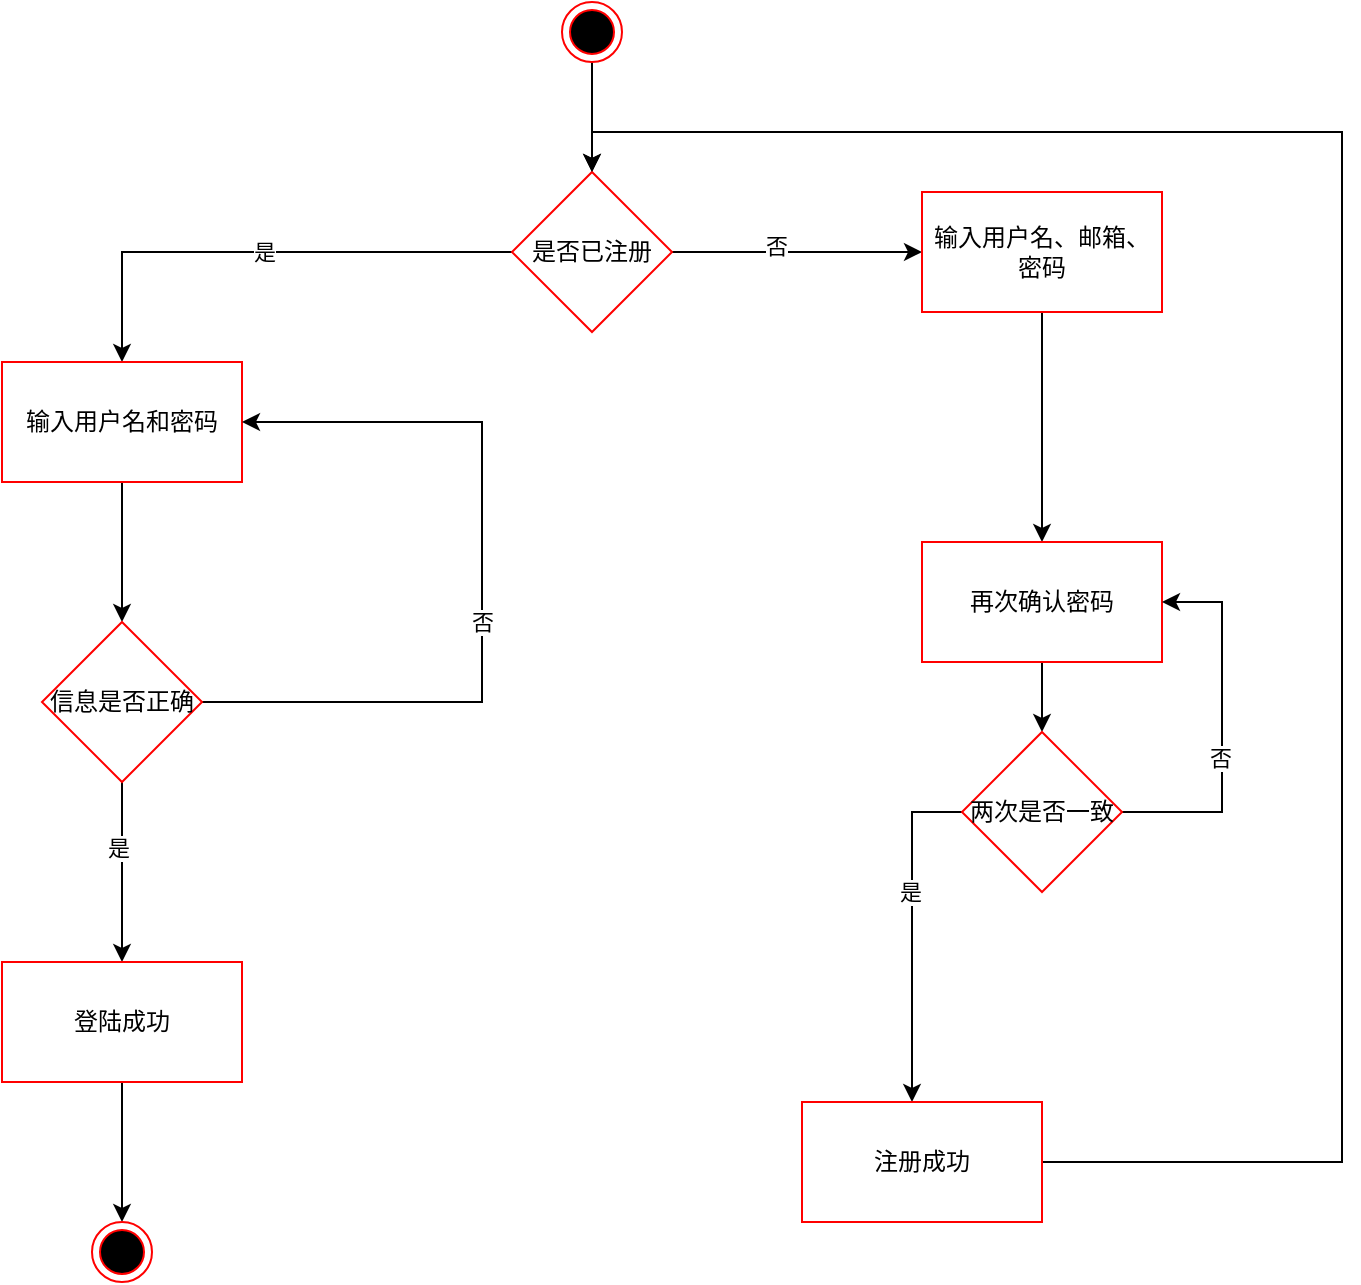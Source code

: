 <mxfile version="21.1.5" type="device">
  <diagram name="第 1 页" id="q1Zje_L8uIQrVBP5tb2j">
    <mxGraphModel dx="1045" dy="578" grid="1" gridSize="10" guides="1" tooltips="1" connect="1" arrows="1" fold="1" page="1" pageScale="1" pageWidth="827" pageHeight="1169" math="0" shadow="0">
      <root>
        <mxCell id="0" />
        <mxCell id="1" parent="0" />
        <mxCell id="R-gfNX3bE267YXfzRcQb-65" value="" style="edgeStyle=orthogonalEdgeStyle;rounded=0;orthogonalLoop=1;jettySize=auto;html=1;" edge="1" parent="1" source="R-gfNX3bE267YXfzRcQb-63" target="R-gfNX3bE267YXfzRcQb-64">
          <mxGeometry relative="1" as="geometry" />
        </mxCell>
        <mxCell id="R-gfNX3bE267YXfzRcQb-63" value="" style="ellipse;html=1;shape=endState;fillColor=#000000;strokeColor=#ff0000;" vertex="1" parent="1">
          <mxGeometry x="400" y="30" width="30" height="30" as="geometry" />
        </mxCell>
        <mxCell id="R-gfNX3bE267YXfzRcQb-67" value="" style="edgeStyle=orthogonalEdgeStyle;rounded=0;orthogonalLoop=1;jettySize=auto;html=1;" edge="1" parent="1" source="R-gfNX3bE267YXfzRcQb-64" target="R-gfNX3bE267YXfzRcQb-66">
          <mxGeometry relative="1" as="geometry" />
        </mxCell>
        <mxCell id="R-gfNX3bE267YXfzRcQb-86" value="是" style="edgeLabel;html=1;align=center;verticalAlign=middle;resizable=0;points=[];" vertex="1" connectable="0" parent="R-gfNX3bE267YXfzRcQb-67">
          <mxGeometry x="-0.007" relative="1" as="geometry">
            <mxPoint as="offset" />
          </mxGeometry>
        </mxCell>
        <mxCell id="R-gfNX3bE267YXfzRcQb-71" value="" style="edgeStyle=orthogonalEdgeStyle;rounded=0;orthogonalLoop=1;jettySize=auto;html=1;" edge="1" parent="1" source="R-gfNX3bE267YXfzRcQb-64" target="R-gfNX3bE267YXfzRcQb-70">
          <mxGeometry relative="1" as="geometry" />
        </mxCell>
        <mxCell id="R-gfNX3bE267YXfzRcQb-87" value="否" style="edgeLabel;html=1;align=center;verticalAlign=middle;resizable=0;points=[];" vertex="1" connectable="0" parent="R-gfNX3bE267YXfzRcQb-71">
          <mxGeometry x="-0.167" y="3" relative="1" as="geometry">
            <mxPoint as="offset" />
          </mxGeometry>
        </mxCell>
        <mxCell id="R-gfNX3bE267YXfzRcQb-64" value="是否已注册" style="rhombus;whiteSpace=wrap;html=1;fillColor=none;strokeColor=#ff0000;" vertex="1" parent="1">
          <mxGeometry x="375" y="115" width="80" height="80" as="geometry" />
        </mxCell>
        <mxCell id="R-gfNX3bE267YXfzRcQb-73" value="" style="edgeStyle=orthogonalEdgeStyle;rounded=0;orthogonalLoop=1;jettySize=auto;html=1;" edge="1" parent="1" source="R-gfNX3bE267YXfzRcQb-66" target="R-gfNX3bE267YXfzRcQb-72">
          <mxGeometry relative="1" as="geometry" />
        </mxCell>
        <mxCell id="R-gfNX3bE267YXfzRcQb-66" value="输入用户名和密码" style="whiteSpace=wrap;html=1;fillColor=none;strokeColor=#ff0000;" vertex="1" parent="1">
          <mxGeometry x="120" y="210" width="120" height="60" as="geometry" />
        </mxCell>
        <mxCell id="R-gfNX3bE267YXfzRcQb-77" value="" style="edgeStyle=orthogonalEdgeStyle;rounded=0;orthogonalLoop=1;jettySize=auto;html=1;" edge="1" parent="1" source="R-gfNX3bE267YXfzRcQb-70" target="R-gfNX3bE267YXfzRcQb-76">
          <mxGeometry relative="1" as="geometry" />
        </mxCell>
        <mxCell id="R-gfNX3bE267YXfzRcQb-70" value="输入用户名、邮箱、密码" style="whiteSpace=wrap;html=1;fillColor=none;strokeColor=#ff0000;" vertex="1" parent="1">
          <mxGeometry x="580" y="125" width="120" height="60" as="geometry" />
        </mxCell>
        <mxCell id="R-gfNX3bE267YXfzRcQb-75" value="" style="edgeStyle=orthogonalEdgeStyle;rounded=0;orthogonalLoop=1;jettySize=auto;html=1;" edge="1" parent="1" source="R-gfNX3bE267YXfzRcQb-72" target="R-gfNX3bE267YXfzRcQb-74">
          <mxGeometry relative="1" as="geometry">
            <Array as="points">
              <mxPoint x="180" y="450" />
              <mxPoint x="180" y="450" />
            </Array>
          </mxGeometry>
        </mxCell>
        <mxCell id="R-gfNX3bE267YXfzRcQb-89" value="是" style="edgeLabel;html=1;align=center;verticalAlign=middle;resizable=0;points=[];" vertex="1" connectable="0" parent="R-gfNX3bE267YXfzRcQb-75">
          <mxGeometry x="-0.262" y="-2" relative="1" as="geometry">
            <mxPoint as="offset" />
          </mxGeometry>
        </mxCell>
        <mxCell id="R-gfNX3bE267YXfzRcQb-90" style="edgeStyle=orthogonalEdgeStyle;rounded=0;orthogonalLoop=1;jettySize=auto;html=1;exitX=1;exitY=0.5;exitDx=0;exitDy=0;entryX=1;entryY=0.5;entryDx=0;entryDy=0;" edge="1" parent="1" source="R-gfNX3bE267YXfzRcQb-72" target="R-gfNX3bE267YXfzRcQb-66">
          <mxGeometry relative="1" as="geometry">
            <Array as="points">
              <mxPoint x="360" y="380" />
              <mxPoint x="360" y="240" />
            </Array>
          </mxGeometry>
        </mxCell>
        <mxCell id="R-gfNX3bE267YXfzRcQb-91" value="否" style="edgeLabel;html=1;align=center;verticalAlign=middle;resizable=0;points=[];" vertex="1" connectable="0" parent="R-gfNX3bE267YXfzRcQb-90">
          <mxGeometry x="-0.097" relative="1" as="geometry">
            <mxPoint as="offset" />
          </mxGeometry>
        </mxCell>
        <mxCell id="R-gfNX3bE267YXfzRcQb-72" value="信息是否正确" style="rhombus;whiteSpace=wrap;html=1;fillColor=none;strokeColor=#ff0000;" vertex="1" parent="1">
          <mxGeometry x="140" y="340" width="80" height="80" as="geometry" />
        </mxCell>
        <mxCell id="R-gfNX3bE267YXfzRcQb-85" style="edgeStyle=orthogonalEdgeStyle;rounded=0;orthogonalLoop=1;jettySize=auto;html=1;exitX=0.5;exitY=1;exitDx=0;exitDy=0;entryX=0.5;entryY=0;entryDx=0;entryDy=0;" edge="1" parent="1" source="R-gfNX3bE267YXfzRcQb-74" target="R-gfNX3bE267YXfzRcQb-84">
          <mxGeometry relative="1" as="geometry" />
        </mxCell>
        <mxCell id="R-gfNX3bE267YXfzRcQb-74" value="登陆成功" style="whiteSpace=wrap;html=1;fillColor=none;strokeColor=#ff0000;" vertex="1" parent="1">
          <mxGeometry x="120" y="510" width="120" height="60" as="geometry" />
        </mxCell>
        <mxCell id="R-gfNX3bE267YXfzRcQb-81" value="" style="edgeStyle=orthogonalEdgeStyle;rounded=0;orthogonalLoop=1;jettySize=auto;html=1;" edge="1" parent="1" source="R-gfNX3bE267YXfzRcQb-76" target="R-gfNX3bE267YXfzRcQb-80">
          <mxGeometry relative="1" as="geometry" />
        </mxCell>
        <mxCell id="R-gfNX3bE267YXfzRcQb-76" value="再次确认密码" style="whiteSpace=wrap;html=1;fillColor=none;strokeColor=#ff0000;" vertex="1" parent="1">
          <mxGeometry x="580" y="300" width="120" height="60" as="geometry" />
        </mxCell>
        <mxCell id="R-gfNX3bE267YXfzRcQb-83" value="" style="edgeStyle=orthogonalEdgeStyle;rounded=0;orthogonalLoop=1;jettySize=auto;html=1;" edge="1" parent="1" source="R-gfNX3bE267YXfzRcQb-80" target="R-gfNX3bE267YXfzRcQb-82">
          <mxGeometry relative="1" as="geometry">
            <Array as="points">
              <mxPoint x="575" y="510" />
              <mxPoint x="575" y="510" />
            </Array>
          </mxGeometry>
        </mxCell>
        <mxCell id="R-gfNX3bE267YXfzRcQb-88" value="是" style="edgeLabel;html=1;align=center;verticalAlign=middle;resizable=0;points=[];" vertex="1" connectable="0" parent="R-gfNX3bE267YXfzRcQb-83">
          <mxGeometry x="-0.238" y="-1" relative="1" as="geometry">
            <mxPoint as="offset" />
          </mxGeometry>
        </mxCell>
        <mxCell id="R-gfNX3bE267YXfzRcQb-92" style="edgeStyle=orthogonalEdgeStyle;rounded=0;orthogonalLoop=1;jettySize=auto;html=1;exitX=1;exitY=0.5;exitDx=0;exitDy=0;entryX=1;entryY=0.5;entryDx=0;entryDy=0;" edge="1" parent="1" source="R-gfNX3bE267YXfzRcQb-80" target="R-gfNX3bE267YXfzRcQb-76">
          <mxGeometry relative="1" as="geometry">
            <Array as="points">
              <mxPoint x="730" y="435" />
              <mxPoint x="730" y="330" />
            </Array>
          </mxGeometry>
        </mxCell>
        <mxCell id="R-gfNX3bE267YXfzRcQb-93" value="否" style="edgeLabel;html=1;align=center;verticalAlign=middle;resizable=0;points=[];" vertex="1" connectable="0" parent="R-gfNX3bE267YXfzRcQb-92">
          <mxGeometry x="-0.162" y="1" relative="1" as="geometry">
            <mxPoint as="offset" />
          </mxGeometry>
        </mxCell>
        <mxCell id="R-gfNX3bE267YXfzRcQb-80" value="两次是否一致" style="rhombus;whiteSpace=wrap;html=1;fillColor=none;strokeColor=#ff0000;" vertex="1" parent="1">
          <mxGeometry x="600" y="395" width="80" height="80" as="geometry" />
        </mxCell>
        <mxCell id="R-gfNX3bE267YXfzRcQb-94" style="edgeStyle=orthogonalEdgeStyle;rounded=0;orthogonalLoop=1;jettySize=auto;html=1;exitX=1;exitY=0.5;exitDx=0;exitDy=0;entryX=0.5;entryY=0;entryDx=0;entryDy=0;" edge="1" parent="1" source="R-gfNX3bE267YXfzRcQb-82" target="R-gfNX3bE267YXfzRcQb-64">
          <mxGeometry relative="1" as="geometry">
            <Array as="points">
              <mxPoint x="790" y="610" />
              <mxPoint x="790" y="95" />
              <mxPoint x="415" y="95" />
            </Array>
          </mxGeometry>
        </mxCell>
        <mxCell id="R-gfNX3bE267YXfzRcQb-82" value="注册成功" style="whiteSpace=wrap;html=1;fillColor=none;strokeColor=#ff0000;" vertex="1" parent="1">
          <mxGeometry x="520" y="580" width="120" height="60" as="geometry" />
        </mxCell>
        <mxCell id="R-gfNX3bE267YXfzRcQb-84" value="" style="ellipse;html=1;shape=endState;fillColor=#000000;strokeColor=#ff0000;" vertex="1" parent="1">
          <mxGeometry x="165" y="640" width="30" height="30" as="geometry" />
        </mxCell>
      </root>
    </mxGraphModel>
  </diagram>
</mxfile>
